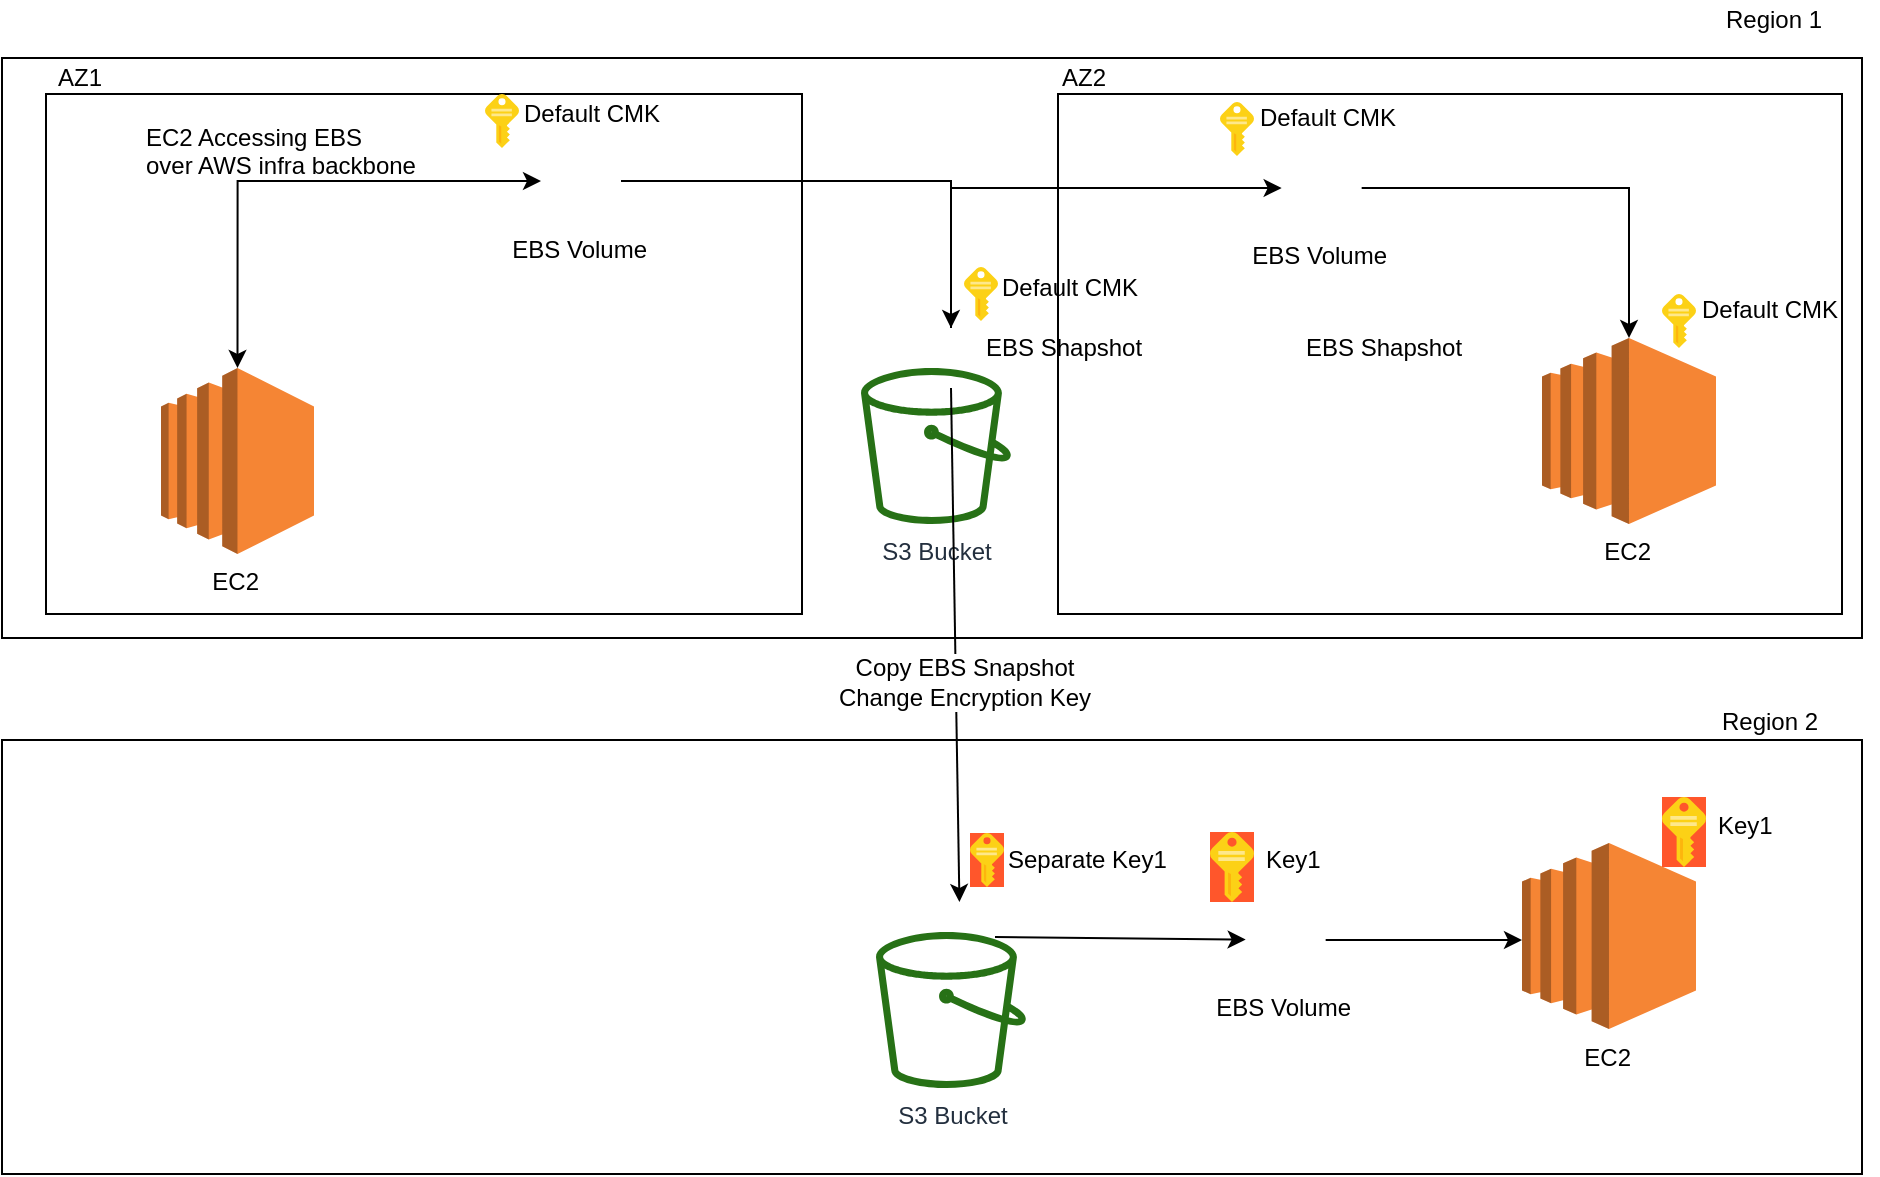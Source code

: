 <mxfile version="10.6.8" type="github"><diagram id="ix3snSlTVUiC36c1ioKD" name="Page-1"><mxGraphModel dx="754" dy="467" grid="1" gridSize="10" guides="1" tooltips="1" connect="1" arrows="1" fold="1" page="0" pageScale="1" pageWidth="827" pageHeight="1169" math="0" shadow="0"><root><mxCell id="0"/><mxCell id="1" parent="0"/><mxCell id="rydyCgFuyRKVoG-TrAtZ-12" value="" style="rounded=0;whiteSpace=wrap;html=1;fillColor=none;" vertex="1" parent="1"><mxGeometry x="528" y="70" width="392" height="260" as="geometry"/></mxCell><mxCell id="rydyCgFuyRKVoG-TrAtZ-11" value="" style="rounded=0;whiteSpace=wrap;html=1;fillColor=none;" vertex="1" parent="1"><mxGeometry x="22" y="70" width="378" height="260" as="geometry"/></mxCell><mxCell id="5_jhcrbaJQ8JFyR0FbeD-36" value="" style="rounded=0;whiteSpace=wrap;html=1;fillColor=none;" parent="1" vertex="1"><mxGeometry y="52" width="930" height="290" as="geometry"/></mxCell><mxCell id="5_jhcrbaJQ8JFyR0FbeD-37" value="" style="rounded=0;whiteSpace=wrap;html=1;fillColor=none;" parent="1" vertex="1"><mxGeometry y="393" width="930" height="217" as="geometry"/></mxCell><mxCell id="qNs3htWt9hbmFlpp7mHH-1" value="S3 Bucket" style="outlineConnect=0;fontColor=#232F3E;gradientColor=none;fillColor=#277116;strokeColor=none;dashed=0;verticalLabelPosition=bottom;verticalAlign=top;align=center;html=1;fontSize=12;fontStyle=0;aspect=fixed;pointerEvents=1;shape=mxgraph.aws4.bucket;" parent="1" vertex="1"><mxGeometry x="429.5" y="207" width="75" height="78" as="geometry"/></mxCell><mxCell id="qNs3htWt9hbmFlpp7mHH-10" style="edgeStyle=orthogonalEdgeStyle;rounded=0;orthogonalLoop=1;jettySize=auto;html=1;exitX=0.5;exitY=0;exitDx=0;exitDy=0;exitPerimeter=0;entryX=0;entryY=0.5;entryDx=0;entryDy=0;startArrow=classic;startFill=1;" parent="1" source="qNs3htWt9hbmFlpp7mHH-2" target="qNs3htWt9hbmFlpp7mHH-3" edge="1"><mxGeometry relative="1" as="geometry"/></mxCell><mxCell id="qNs3htWt9hbmFlpp7mHH-2" value="EC2&amp;nbsp;" style="outlineConnect=0;dashed=0;verticalLabelPosition=bottom;verticalAlign=top;align=center;html=1;shape=mxgraph.aws3.ec2;fillColor=#F58534;gradientColor=none;" parent="1" vertex="1"><mxGeometry x="79.5" y="207" width="76.5" height="93" as="geometry"/></mxCell><mxCell id="qNs3htWt9hbmFlpp7mHH-8" style="edgeStyle=orthogonalEdgeStyle;rounded=0;orthogonalLoop=1;jettySize=auto;html=1;exitX=1;exitY=0.5;exitDx=0;exitDy=0;entryX=0.5;entryY=0;entryDx=0;entryDy=0;" parent="1" source="qNs3htWt9hbmFlpp7mHH-3" target="qNs3htWt9hbmFlpp7mHH-4" edge="1"><mxGeometry relative="1" as="geometry"/></mxCell><mxCell id="qNs3htWt9hbmFlpp7mHH-3" value="EBS Volume&amp;nbsp;" style="shape=image;html=1;verticalAlign=top;verticalLabelPosition=bottom;labelBackgroundColor=#ffffff;imageAspect=0;aspect=fixed;image=https://cdn1.iconfinder.com/data/icons/social-shade-rounded-rects/512/aws-128.png" parent="1" vertex="1"><mxGeometry x="269.5" y="93.5" width="40" height="40" as="geometry"/></mxCell><mxCell id="5_jhcrbaJQ8JFyR0FbeD-5" style="edgeStyle=orthogonalEdgeStyle;rounded=0;orthogonalLoop=1;jettySize=auto;html=1;exitX=0.5;exitY=0;exitDx=0;exitDy=0;entryX=0;entryY=0.5;entryDx=0;entryDy=0;" parent="1" source="qNs3htWt9hbmFlpp7mHH-4" target="5_jhcrbaJQ8JFyR0FbeD-4" edge="1"><mxGeometry relative="1" as="geometry"/></mxCell><mxCell id="5_jhcrbaJQ8JFyR0FbeD-26" style="edgeStyle=none;rounded=0;orthogonalLoop=1;jettySize=auto;html=1;exitX=0.5;exitY=1;exitDx=0;exitDy=0;" parent="1" source="qNs3htWt9hbmFlpp7mHH-4" target="5_jhcrbaJQ8JFyR0FbeD-18" edge="1"><mxGeometry relative="1" as="geometry"/></mxCell><mxCell id="5_jhcrbaJQ8JFyR0FbeD-32" value="Copy EBS Snapshot&lt;br&gt;Change Encryption Key&lt;br&gt;" style="text;html=1;resizable=0;points=[];align=center;verticalAlign=middle;labelBackgroundColor=#ffffff;" parent="5_jhcrbaJQ8JFyR0FbeD-26" vertex="1" connectable="0"><mxGeometry x="0.144" y="4" relative="1" as="geometry"><mxPoint as="offset"/></mxGeometry></mxCell><mxCell id="qNs3htWt9hbmFlpp7mHH-4" value="" style="shape=image;html=1;verticalAlign=top;verticalLabelPosition=bottom;labelBackgroundColor=#ffffff;imageAspect=0;aspect=fixed;image=https://cdn1.iconfinder.com/data/icons/social-shade-rounded-rects/512/aws-128.png" parent="1" vertex="1"><mxGeometry x="459.5" y="187" width="30" height="30" as="geometry"/></mxCell><mxCell id="qNs3htWt9hbmFlpp7mHH-15" value="&lt;span&gt;EC2 Accessing EBS &lt;br&gt;over AWS infra backbone&lt;/span&gt;" style="text;html=1;resizable=0;points=[];autosize=1;align=left;verticalAlign=top;spacingTop=-4;" parent="1" vertex="1"><mxGeometry x="69.5" y="82" width="150" height="30" as="geometry"/></mxCell><mxCell id="qNs3htWt9hbmFlpp7mHH-16" value="" style="shape=image;html=1;verticalAlign=top;verticalLabelPosition=bottom;labelBackgroundColor=#ffffff;imageAspect=0;aspect=fixed;image=https://cdn2.iconfinder.com/data/icons/amazon-aws-stencils/100/Non-Service_Specific_copy__AWS_Cloud-128.png" parent="1" vertex="1"><mxGeometry x="405.5" y="93" width="48" height="48" as="geometry"/></mxCell><mxCell id="qNs3htWt9hbmFlpp7mHH-17" value="" style="shape=image;html=1;verticalAlign=top;verticalLabelPosition=bottom;labelBackgroundColor=#ffffff;imageAspect=0;aspect=fixed;image=https://cdn2.iconfinder.com/data/icons/amazon-aws-stencils/100/Non-Service_Specific_copy__AWS_Cloud-128.png" parent="1" vertex="1"><mxGeometry x="21.5" y="73" width="48" height="48" as="geometry"/></mxCell><mxCell id="5_jhcrbaJQ8JFyR0FbeD-1" value="" style="aspect=fixed;html=1;perimeter=none;align=center;shadow=0;dashed=0;image;fontSize=12;image=img/lib/mscae/Key.svg;" parent="1" vertex="1"><mxGeometry x="241.5" y="70" width="17" height="27" as="geometry"/></mxCell><mxCell id="5_jhcrbaJQ8JFyR0FbeD-9" style="edgeStyle=orthogonalEdgeStyle;rounded=0;orthogonalLoop=1;jettySize=auto;html=1;exitX=1;exitY=0.5;exitDx=0;exitDy=0;entryX=0.5;entryY=0;entryDx=0;entryDy=0;entryPerimeter=0;" parent="1" source="5_jhcrbaJQ8JFyR0FbeD-4" target="5_jhcrbaJQ8JFyR0FbeD-6" edge="1"><mxGeometry relative="1" as="geometry"/></mxCell><mxCell id="5_jhcrbaJQ8JFyR0FbeD-4" value="EBS Volume&amp;nbsp;" style="shape=image;html=1;verticalAlign=top;verticalLabelPosition=bottom;labelBackgroundColor=#ffffff;imageAspect=0;aspect=fixed;image=https://cdn1.iconfinder.com/data/icons/social-shade-rounded-rects/512/aws-128.png" parent="1" vertex="1"><mxGeometry x="639.833" y="97" width="40" height="40" as="geometry"/></mxCell><mxCell id="5_jhcrbaJQ8JFyR0FbeD-6" value="EC2&amp;nbsp;" style="outlineConnect=0;dashed=0;verticalLabelPosition=bottom;verticalAlign=top;align=center;html=1;shape=mxgraph.aws3.ec2;fillColor=#F58534;gradientColor=none;" parent="1" vertex="1"><mxGeometry x="770" y="192" width="87" height="93" as="geometry"/></mxCell><mxCell id="5_jhcrbaJQ8JFyR0FbeD-11" value="" style="aspect=fixed;html=1;perimeter=none;align=center;shadow=0;dashed=0;image;fontSize=12;image=img/lib/mscae/Key.svg;" parent="1" vertex="1"><mxGeometry x="609" y="74" width="17" height="27" as="geometry"/></mxCell><mxCell id="5_jhcrbaJQ8JFyR0FbeD-12" value="" style="shape=image;html=1;verticalAlign=top;verticalLabelPosition=bottom;labelBackgroundColor=#ffffff;imageAspect=0;aspect=fixed;image=https://cdn2.iconfinder.com/data/icons/amazon-aws-stencils/100/Non-Service_Specific_copy__AWS_Cloud-128.png" parent="1" vertex="1"><mxGeometry x="540" y="91" width="48" height="48" as="geometry"/></mxCell><mxCell id="5_jhcrbaJQ8JFyR0FbeD-15" value="Default CMK&amp;nbsp;" style="text;html=1;resizable=0;points=[];autosize=1;align=left;verticalAlign=top;spacingTop=-4;" parent="1" vertex="1"><mxGeometry x="258.5" y="70" width="90" height="20" as="geometry"/></mxCell><mxCell id="5_jhcrbaJQ8JFyR0FbeD-16" value="Default CMK&amp;nbsp;" style="text;html=1;resizable=0;points=[];autosize=1;align=left;verticalAlign=top;spacingTop=-4;" parent="1" vertex="1"><mxGeometry x="627" y="72" width="90" height="20" as="geometry"/></mxCell><mxCell id="5_jhcrbaJQ8JFyR0FbeD-17" value="S3 Bucket" style="outlineConnect=0;fontColor=#232F3E;gradientColor=none;fillColor=#277116;strokeColor=none;dashed=0;verticalLabelPosition=bottom;verticalAlign=top;align=center;html=1;fontSize=12;fontStyle=0;aspect=fixed;pointerEvents=1;shape=mxgraph.aws4.bucket;" parent="1" vertex="1"><mxGeometry x="437" y="489" width="75" height="78" as="geometry"/></mxCell><mxCell id="5_jhcrbaJQ8JFyR0FbeD-27" style="edgeStyle=none;rounded=0;orthogonalLoop=1;jettySize=auto;html=1;exitX=1;exitY=0.5;exitDx=0;exitDy=0;" parent="1" source="5_jhcrbaJQ8JFyR0FbeD-28" edge="1"><mxGeometry relative="1" as="geometry"><mxPoint x="760" y="493" as="targetPoint"/></mxGeometry></mxCell><mxCell id="5_jhcrbaJQ8JFyR0FbeD-18" value="" style="shape=image;html=1;verticalAlign=top;verticalLabelPosition=bottom;labelBackgroundColor=#ffffff;imageAspect=0;aspect=fixed;image=https://cdn1.iconfinder.com/data/icons/social-shade-rounded-rects/512/aws-128.png" parent="1" vertex="1"><mxGeometry x="461.5" y="474" width="35" height="35" as="geometry"/></mxCell><mxCell id="5_jhcrbaJQ8JFyR0FbeD-20" value="EBS Shapshot" style="text;html=1;resizable=0;points=[];autosize=1;align=left;verticalAlign=top;spacingTop=-4;" parent="1" vertex="1"><mxGeometry x="650" y="187" width="90" height="20" as="geometry"/></mxCell><mxCell id="5_jhcrbaJQ8JFyR0FbeD-21" value="EC2&amp;nbsp;" style="outlineConnect=0;dashed=0;verticalLabelPosition=bottom;verticalAlign=top;align=center;html=1;shape=mxgraph.aws3.ec2;fillColor=#F58534;gradientColor=none;" parent="1" vertex="1"><mxGeometry x="760" y="444.5" width="87" height="93" as="geometry"/></mxCell><mxCell id="5_jhcrbaJQ8JFyR0FbeD-23" value="" style="aspect=fixed;html=1;perimeter=none;align=center;shadow=0;dashed=0;image;fontSize=12;image=img/lib/mscae/Key.svg;imageBackground=#FF562B;" parent="1" vertex="1"><mxGeometry x="604" y="439" width="22" height="35" as="geometry"/></mxCell><mxCell id="5_jhcrbaJQ8JFyR0FbeD-24" value="Key1" style="text;html=1;resizable=0;points=[];autosize=1;align=left;verticalAlign=top;spacingTop=-4;" parent="1" vertex="1"><mxGeometry x="630" y="443" width="40" height="20" as="geometry"/></mxCell><mxCell id="5_jhcrbaJQ8JFyR0FbeD-28" value="EBS Volume&amp;nbsp;" style="shape=image;html=1;verticalAlign=top;verticalLabelPosition=bottom;labelBackgroundColor=#ffffff;imageAspect=0;aspect=fixed;image=https://cdn1.iconfinder.com/data/icons/social-shade-rounded-rects/512/aws-128.png" parent="1" vertex="1"><mxGeometry x="621.833" y="473" width="40" height="40" as="geometry"/></mxCell><mxCell id="5_jhcrbaJQ8JFyR0FbeD-29" style="edgeStyle=none;rounded=0;orthogonalLoop=1;jettySize=auto;html=1;exitX=1;exitY=0.5;exitDx=0;exitDy=0;" parent="1" source="5_jhcrbaJQ8JFyR0FbeD-18" target="5_jhcrbaJQ8JFyR0FbeD-28" edge="1"><mxGeometry relative="1" as="geometry"><mxPoint x="497" y="492" as="sourcePoint"/><mxPoint x="760" y="492.858" as="targetPoint"/></mxGeometry></mxCell><mxCell id="qNs3htWt9hbmFlpp7mHH-13" value="EBS Shapshot" style="text;html=1;resizable=0;points=[];autosize=1;align=left;verticalAlign=top;spacingTop=-4;" parent="1" vertex="1"><mxGeometry x="489.5" y="187" width="90" height="20" as="geometry"/></mxCell><mxCell id="5_jhcrbaJQ8JFyR0FbeD-33" value="" style="aspect=fixed;html=1;perimeter=none;align=center;shadow=0;dashed=0;image;fontSize=12;image=img/lib/mscae/Key.svg;imageBackground=#FF562B;" parent="1" vertex="1"><mxGeometry x="484" y="439.5" width="17" height="27" as="geometry"/></mxCell><mxCell id="5_jhcrbaJQ8JFyR0FbeD-34" value="Separate Key1" style="text;html=1;resizable=0;points=[];autosize=1;align=left;verticalAlign=top;spacingTop=-4;" parent="1" vertex="1"><mxGeometry x="501" y="443" width="90" height="20" as="geometry"/></mxCell><mxCell id="rydyCgFuyRKVoG-TrAtZ-1" value="" style="aspect=fixed;html=1;perimeter=none;align=center;shadow=0;dashed=0;image;fontSize=12;image=img/lib/mscae/Key.svg;imageBackground=#FF562B;" vertex="1" parent="1"><mxGeometry x="830" y="421.5" width="22" height="35" as="geometry"/></mxCell><mxCell id="rydyCgFuyRKVoG-TrAtZ-2" value="Key1" style="text;html=1;resizable=0;points=[];autosize=1;align=left;verticalAlign=top;spacingTop=-4;" vertex="1" parent="1"><mxGeometry x="856" y="425.5" width="40" height="20" as="geometry"/></mxCell><mxCell id="rydyCgFuyRKVoG-TrAtZ-3" value="" style="aspect=fixed;html=1;perimeter=none;align=center;shadow=0;dashed=0;image;fontSize=12;image=img/lib/mscae/Key.svg;" vertex="1" parent="1"><mxGeometry x="830" y="170" width="17" height="27" as="geometry"/></mxCell><mxCell id="rydyCgFuyRKVoG-TrAtZ-4" value="Default CMK&amp;nbsp;" style="text;html=1;resizable=0;points=[];autosize=1;align=left;verticalAlign=top;spacingTop=-4;" vertex="1" parent="1"><mxGeometry x="848" y="168" width="90" height="20" as="geometry"/></mxCell><mxCell id="rydyCgFuyRKVoG-TrAtZ-9" value="Region 1&amp;nbsp;" style="text;html=1;resizable=0;points=[];autosize=1;align=left;verticalAlign=top;spacingTop=-4;" vertex="1" parent="1"><mxGeometry x="860" y="23" width="70" height="20" as="geometry"/></mxCell><mxCell id="rydyCgFuyRKVoG-TrAtZ-10" value="Region 2" style="text;html=1;resizable=0;points=[];autosize=1;align=left;verticalAlign=top;spacingTop=-4;" vertex="1" parent="1"><mxGeometry x="858" y="373.5" width="60" height="20" as="geometry"/></mxCell><mxCell id="rydyCgFuyRKVoG-TrAtZ-13" value="AZ1" style="text;html=1;resizable=0;points=[];autosize=1;align=left;verticalAlign=top;spacingTop=-4;" vertex="1" parent="1"><mxGeometry x="25.5" y="52" width="40" height="20" as="geometry"/></mxCell><mxCell id="rydyCgFuyRKVoG-TrAtZ-14" value="AZ2" style="text;html=1;resizable=0;points=[];autosize=1;align=left;verticalAlign=top;spacingTop=-4;" vertex="1" parent="1"><mxGeometry x="528" y="52" width="40" height="20" as="geometry"/></mxCell><mxCell id="rydyCgFuyRKVoG-TrAtZ-17" value="" style="aspect=fixed;html=1;perimeter=none;align=center;shadow=0;dashed=0;image;fontSize=12;image=img/lib/mscae/Key.svg;" vertex="1" parent="1"><mxGeometry x="481" y="156.5" width="17" height="27" as="geometry"/></mxCell><mxCell id="rydyCgFuyRKVoG-TrAtZ-18" value="Default CMK&amp;nbsp;" style="text;html=1;resizable=0;points=[];autosize=1;align=left;verticalAlign=top;spacingTop=-4;" vertex="1" parent="1"><mxGeometry x="498" y="156.5" width="90" height="20" as="geometry"/></mxCell></root></mxGraphModel></diagram></mxfile>